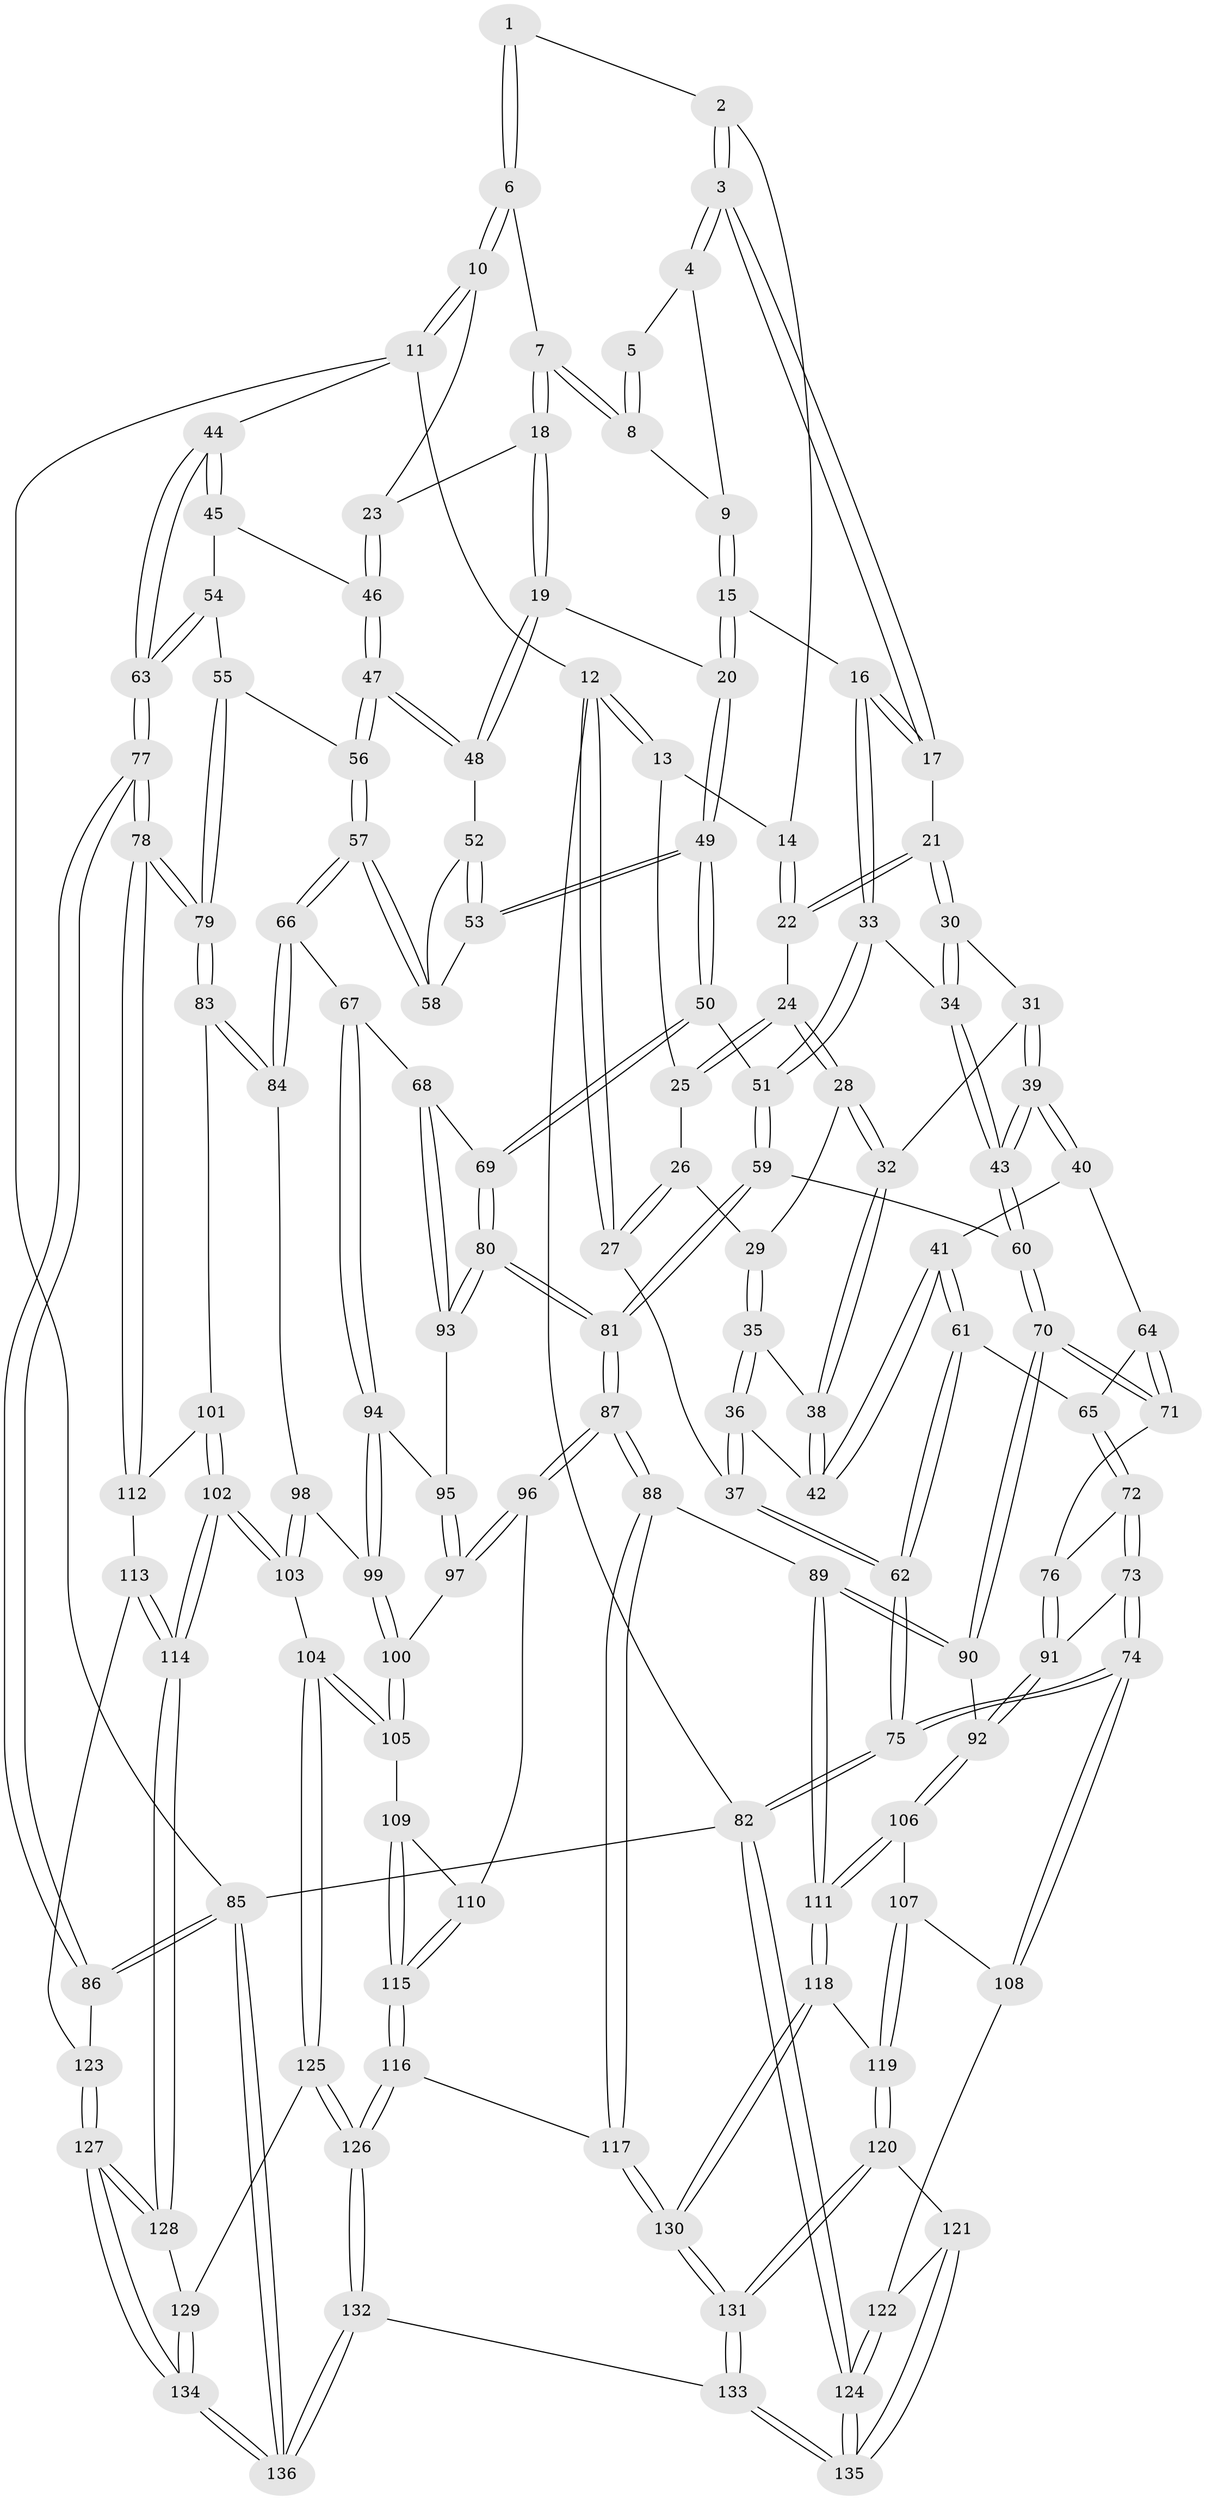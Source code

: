 // coarse degree distribution, {4: 0.5882352941176471, 3: 0.38235294117647056, 6: 0.014705882352941176, 2: 0.014705882352941176}
// Generated by graph-tools (version 1.1) at 2025/38/03/04/25 23:38:20]
// undirected, 136 vertices, 337 edges
graph export_dot {
  node [color=gray90,style=filled];
  1 [pos="+0.5499910087143596+0"];
  2 [pos="+0.27529118407375036+0"];
  3 [pos="+0.3572107631369002+0.1025573664787713"];
  4 [pos="+0.4922761220315471+0.06018316731616613"];
  5 [pos="+0.5366064539455463+0"];
  6 [pos="+0.9543859146261932+0"];
  7 [pos="+0.6046252864937082+0.0843624597501644"];
  8 [pos="+0.566073697868223+0.07387332095935682"];
  9 [pos="+0.5474737602561195+0.08017423815099466"];
  10 [pos="+0.9862411564803704+0"];
  11 [pos="+1+0"];
  12 [pos="+0+0"];
  13 [pos="+0+0"];
  14 [pos="+0.025474026032854594+0"];
  15 [pos="+0.4695104356265187+0.22781636904858651"];
  16 [pos="+0.467995114366098+0.2276477257606292"];
  17 [pos="+0.35721304335286375+0.10319872349580109"];
  18 [pos="+0.6348170928990265+0.2225932039116657"];
  19 [pos="+0.6026949349294124+0.2436807418453326"];
  20 [pos="+0.49211759553805684+0.23492113397575623"];
  21 [pos="+0.2389109206749938+0.20084599152487984"];
  22 [pos="+0.13519511758223077+0.14951753419819883"];
  23 [pos="+0.688587442799655+0.21558724633932183"];
  24 [pos="+0.11200482413334512+0.16972852864960977"];
  25 [pos="+0.05276236531831189+0.1704545319785041"];
  26 [pos="+0.03433293503467293+0.17649201401109274"];
  27 [pos="+0+0.182306967049617"];
  28 [pos="+0.08477345725814127+0.2448640339384719"];
  29 [pos="+0.051883676107064264+0.2634002019541875"];
  30 [pos="+0.2376827606989181+0.2155019925272957"];
  31 [pos="+0.20431475670853433+0.26148253328743504"];
  32 [pos="+0.14482201998322153+0.2819692900392917"];
  33 [pos="+0.3789715650011927+0.3444770143601999"];
  34 [pos="+0.34413155763256337+0.35477231121957453"];
  35 [pos="+0.03506043045152784+0.2770006221277752"];
  36 [pos="+0.030509923686666482+0.28042643434316983"];
  37 [pos="+0+0.26969673823351703"];
  38 [pos="+0.13395483057526436+0.30812875709502197"];
  39 [pos="+0.21421878701968433+0.43434221302130616"];
  40 [pos="+0.1603975181179142+0.4211328236719207"];
  41 [pos="+0.1091399149329394+0.39857599219735174"];
  42 [pos="+0.10688957549053058+0.3877731045828568"];
  43 [pos="+0.2504237433854278+0.4584048106613076"];
  44 [pos="+1+0.04341008933059677"];
  45 [pos="+0.8858780134810288+0.2549769120196152"];
  46 [pos="+0.8087915072716437+0.2902210619913402"];
  47 [pos="+0.7864696413122217+0.39844120313748194"];
  48 [pos="+0.6153452888001824+0.3388925971958038"];
  49 [pos="+0.5211406155922388+0.4654004990755382"];
  50 [pos="+0.5143150956682145+0.47394426779896676"];
  51 [pos="+0.47848914916263274+0.45235079519596555"];
  52 [pos="+0.6142255577509098+0.34341703118702915"];
  53 [pos="+0.5529652737927+0.44224748173936845"];
  54 [pos="+0.9119255734992572+0.4431310265533753"];
  55 [pos="+0.8418737057892273+0.4729334307069475"];
  56 [pos="+0.7912037054743861+0.46811745522959775"];
  57 [pos="+0.765710115105341+0.4953737277483069"];
  58 [pos="+0.6931252772346267+0.45828239385676045"];
  59 [pos="+0.28337695828064424+0.4939397816680935"];
  60 [pos="+0.2541238049716441+0.473678280111645"];
  61 [pos="+0.028320042526651414+0.43636329257113426"];
  62 [pos="+0+0.45936542290748317"];
  63 [pos="+1+0.36901834808177625"];
  64 [pos="+0.09898474690291503+0.5122436006319845"];
  65 [pos="+0.07196046659638981+0.5153220089442955"];
  66 [pos="+0.7500805133217316+0.5365530846300995"];
  67 [pos="+0.6458665882151311+0.5621185121197925"];
  68 [pos="+0.629276073584319+0.5611914923700505"];
  69 [pos="+0.5162561528581437+0.5176460712363804"];
  70 [pos="+0.20802815814361414+0.5457311680235651"];
  71 [pos="+0.1441961122446369+0.5609865062425873"];
  72 [pos="+0.06653517883920712+0.5373988565767859"];
  73 [pos="+0+0.6166579184736445"];
  74 [pos="+0+0.6848087836241896"];
  75 [pos="+0+0.6849314360289694"];
  76 [pos="+0.1412935869400907+0.5626940573208129"];
  77 [pos="+1+0.6927207137156552"];
  78 [pos="+1+0.6755924077040382"];
  79 [pos="+1+0.6621993544876046"];
  80 [pos="+0.4593298163163224+0.5986003050846077"];
  81 [pos="+0.42369452205348224+0.6435728267466329"];
  82 [pos="+0+1"];
  83 [pos="+0.8353724691500265+0.658572280767587"];
  84 [pos="+0.7611220637936283+0.5738215389173181"];
  85 [pos="+1+1"];
  86 [pos="+1+0.7376518380024514"];
  87 [pos="+0.42142918579475497+0.676260540497054"];
  88 [pos="+0.37888897823843265+0.7359176625358309"];
  89 [pos="+0.35604856889063435+0.7442619124356555"];
  90 [pos="+0.21272754782224484+0.6681723774487676"];
  91 [pos="+0.09649500616241444+0.6075559808844047"];
  92 [pos="+0.1646933989953667+0.6877685999631312"];
  93 [pos="+0.5981469628765991+0.6301226146465846"];
  94 [pos="+0.6435717154145751+0.6536089228049126"];
  95 [pos="+0.5969343978859769+0.6392415067075434"];
  96 [pos="+0.5002632363229936+0.6978374599766243"];
  97 [pos="+0.5825000461788256+0.6664641572332891"];
  98 [pos="+0.7140930650009032+0.6537497537217677"];
  99 [pos="+0.6486000845186832+0.6713323744621835"];
  100 [pos="+0.6396385792601675+0.687451702804843"];
  101 [pos="+0.8074220639822255+0.7226715708385372"];
  102 [pos="+0.7440802919839603+0.7868751428430338"];
  103 [pos="+0.7184175176243999+0.7799912284171182"];
  104 [pos="+0.6565827325511029+0.7860777460235155"];
  105 [pos="+0.6487450836032732+0.7819748279701719"];
  106 [pos="+0.1212642030123905+0.7349361268228988"];
  107 [pos="+0.11990572854863575+0.7361212418426585"];
  108 [pos="+0.05552565897499353+0.7487044992785417"];
  109 [pos="+0.638567012567971+0.7814651728929831"];
  110 [pos="+0.5285321281455095+0.7184761602142413"];
  111 [pos="+0.31143628009014007+0.7995746926297488"];
  112 [pos="+0.85430278120376+0.7578312853376689"];
  113 [pos="+0.8891528115445589+0.817441426908968"];
  114 [pos="+0.780187290679794+0.8412442227313338"];
  115 [pos="+0.5452833075651627+0.8406155595767975"];
  116 [pos="+0.49243487151031284+0.8877344378287441"];
  117 [pos="+0.4787164357554954+0.8779815779657705"];
  118 [pos="+0.285390384500969+0.8372761343646355"];
  119 [pos="+0.21246914823530724+0.8631919044844739"];
  120 [pos="+0.1756113875536513+0.9002898325007105"];
  121 [pos="+0.1694687253702416+0.905235617312344"];
  122 [pos="+0.08526922371479875+0.8321844306975493"];
  123 [pos="+0.89529614372305+0.8183137589139613"];
  124 [pos="+0+1"];
  125 [pos="+0.6348273932536248+0.9446997628572297"];
  126 [pos="+0.5621506547563341+1"];
  127 [pos="+0.871367272595951+1"];
  128 [pos="+0.7805347566288346+0.8525635954680061"];
  129 [pos="+0.6951633637633944+0.9337586512248128"];
  130 [pos="+0.3359348386626892+0.9632530762100986"];
  131 [pos="+0.33332384051675634+1"];
  132 [pos="+0.5412449383841565+1"];
  133 [pos="+0.3447179630123699+1"];
  134 [pos="+0.8853017430435594+1"];
  135 [pos="+0+1"];
  136 [pos="+1+1"];
  1 -- 2;
  1 -- 6;
  1 -- 6;
  2 -- 3;
  2 -- 3;
  2 -- 14;
  3 -- 4;
  3 -- 4;
  3 -- 17;
  3 -- 17;
  4 -- 5;
  4 -- 9;
  5 -- 8;
  5 -- 8;
  6 -- 7;
  6 -- 10;
  6 -- 10;
  7 -- 8;
  7 -- 8;
  7 -- 18;
  7 -- 18;
  8 -- 9;
  9 -- 15;
  9 -- 15;
  10 -- 11;
  10 -- 11;
  10 -- 23;
  11 -- 12;
  11 -- 44;
  11 -- 85;
  12 -- 13;
  12 -- 13;
  12 -- 27;
  12 -- 27;
  12 -- 82;
  13 -- 14;
  13 -- 25;
  14 -- 22;
  14 -- 22;
  15 -- 16;
  15 -- 20;
  15 -- 20;
  16 -- 17;
  16 -- 17;
  16 -- 33;
  16 -- 33;
  17 -- 21;
  18 -- 19;
  18 -- 19;
  18 -- 23;
  19 -- 20;
  19 -- 48;
  19 -- 48;
  20 -- 49;
  20 -- 49;
  21 -- 22;
  21 -- 22;
  21 -- 30;
  21 -- 30;
  22 -- 24;
  23 -- 46;
  23 -- 46;
  24 -- 25;
  24 -- 25;
  24 -- 28;
  24 -- 28;
  25 -- 26;
  26 -- 27;
  26 -- 27;
  26 -- 29;
  27 -- 37;
  28 -- 29;
  28 -- 32;
  28 -- 32;
  29 -- 35;
  29 -- 35;
  30 -- 31;
  30 -- 34;
  30 -- 34;
  31 -- 32;
  31 -- 39;
  31 -- 39;
  32 -- 38;
  32 -- 38;
  33 -- 34;
  33 -- 51;
  33 -- 51;
  34 -- 43;
  34 -- 43;
  35 -- 36;
  35 -- 36;
  35 -- 38;
  36 -- 37;
  36 -- 37;
  36 -- 42;
  37 -- 62;
  37 -- 62;
  38 -- 42;
  38 -- 42;
  39 -- 40;
  39 -- 40;
  39 -- 43;
  39 -- 43;
  40 -- 41;
  40 -- 64;
  41 -- 42;
  41 -- 42;
  41 -- 61;
  41 -- 61;
  43 -- 60;
  43 -- 60;
  44 -- 45;
  44 -- 45;
  44 -- 63;
  44 -- 63;
  45 -- 46;
  45 -- 54;
  46 -- 47;
  46 -- 47;
  47 -- 48;
  47 -- 48;
  47 -- 56;
  47 -- 56;
  48 -- 52;
  49 -- 50;
  49 -- 50;
  49 -- 53;
  49 -- 53;
  50 -- 51;
  50 -- 69;
  50 -- 69;
  51 -- 59;
  51 -- 59;
  52 -- 53;
  52 -- 53;
  52 -- 58;
  53 -- 58;
  54 -- 55;
  54 -- 63;
  54 -- 63;
  55 -- 56;
  55 -- 79;
  55 -- 79;
  56 -- 57;
  56 -- 57;
  57 -- 58;
  57 -- 58;
  57 -- 66;
  57 -- 66;
  59 -- 60;
  59 -- 81;
  59 -- 81;
  60 -- 70;
  60 -- 70;
  61 -- 62;
  61 -- 62;
  61 -- 65;
  62 -- 75;
  62 -- 75;
  63 -- 77;
  63 -- 77;
  64 -- 65;
  64 -- 71;
  64 -- 71;
  65 -- 72;
  65 -- 72;
  66 -- 67;
  66 -- 84;
  66 -- 84;
  67 -- 68;
  67 -- 94;
  67 -- 94;
  68 -- 69;
  68 -- 93;
  68 -- 93;
  69 -- 80;
  69 -- 80;
  70 -- 71;
  70 -- 71;
  70 -- 90;
  70 -- 90;
  71 -- 76;
  72 -- 73;
  72 -- 73;
  72 -- 76;
  73 -- 74;
  73 -- 74;
  73 -- 91;
  74 -- 75;
  74 -- 75;
  74 -- 108;
  74 -- 108;
  75 -- 82;
  75 -- 82;
  76 -- 91;
  76 -- 91;
  77 -- 78;
  77 -- 78;
  77 -- 86;
  77 -- 86;
  78 -- 79;
  78 -- 79;
  78 -- 112;
  78 -- 112;
  79 -- 83;
  79 -- 83;
  80 -- 81;
  80 -- 81;
  80 -- 93;
  80 -- 93;
  81 -- 87;
  81 -- 87;
  82 -- 124;
  82 -- 124;
  82 -- 85;
  83 -- 84;
  83 -- 84;
  83 -- 101;
  84 -- 98;
  85 -- 86;
  85 -- 86;
  85 -- 136;
  85 -- 136;
  86 -- 123;
  87 -- 88;
  87 -- 88;
  87 -- 96;
  87 -- 96;
  88 -- 89;
  88 -- 117;
  88 -- 117;
  89 -- 90;
  89 -- 90;
  89 -- 111;
  89 -- 111;
  90 -- 92;
  91 -- 92;
  91 -- 92;
  92 -- 106;
  92 -- 106;
  93 -- 95;
  94 -- 95;
  94 -- 99;
  94 -- 99;
  95 -- 97;
  95 -- 97;
  96 -- 97;
  96 -- 97;
  96 -- 110;
  97 -- 100;
  98 -- 99;
  98 -- 103;
  98 -- 103;
  99 -- 100;
  99 -- 100;
  100 -- 105;
  100 -- 105;
  101 -- 102;
  101 -- 102;
  101 -- 112;
  102 -- 103;
  102 -- 103;
  102 -- 114;
  102 -- 114;
  103 -- 104;
  104 -- 105;
  104 -- 105;
  104 -- 125;
  104 -- 125;
  105 -- 109;
  106 -- 107;
  106 -- 111;
  106 -- 111;
  107 -- 108;
  107 -- 119;
  107 -- 119;
  108 -- 122;
  109 -- 110;
  109 -- 115;
  109 -- 115;
  110 -- 115;
  110 -- 115;
  111 -- 118;
  111 -- 118;
  112 -- 113;
  113 -- 114;
  113 -- 114;
  113 -- 123;
  114 -- 128;
  114 -- 128;
  115 -- 116;
  115 -- 116;
  116 -- 117;
  116 -- 126;
  116 -- 126;
  117 -- 130;
  117 -- 130;
  118 -- 119;
  118 -- 130;
  118 -- 130;
  119 -- 120;
  119 -- 120;
  120 -- 121;
  120 -- 131;
  120 -- 131;
  121 -- 122;
  121 -- 135;
  121 -- 135;
  122 -- 124;
  122 -- 124;
  123 -- 127;
  123 -- 127;
  124 -- 135;
  124 -- 135;
  125 -- 126;
  125 -- 126;
  125 -- 129;
  126 -- 132;
  126 -- 132;
  127 -- 128;
  127 -- 128;
  127 -- 134;
  127 -- 134;
  128 -- 129;
  129 -- 134;
  129 -- 134;
  130 -- 131;
  130 -- 131;
  131 -- 133;
  131 -- 133;
  132 -- 133;
  132 -- 136;
  132 -- 136;
  133 -- 135;
  133 -- 135;
  134 -- 136;
  134 -- 136;
}
